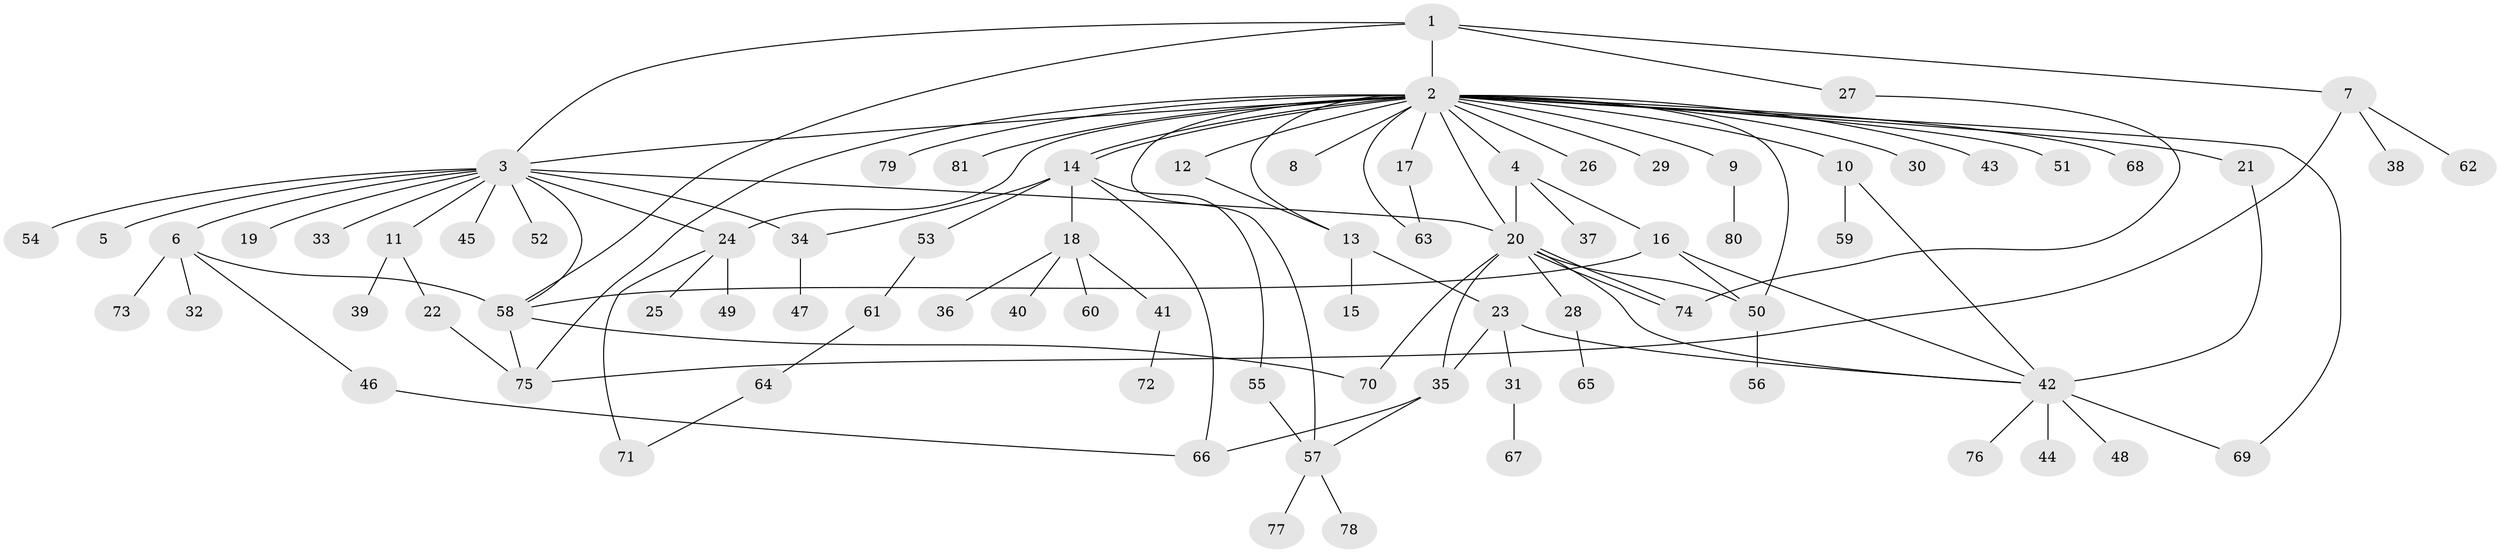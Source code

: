 // coarse degree distribution, {12: 0.03125, 18: 0.03125, 4: 0.0625, 3: 0.15625, 2: 0.125, 1: 0.53125, 5: 0.03125, 7: 0.03125}
// Generated by graph-tools (version 1.1) at 2025/18/03/04/25 18:18:10]
// undirected, 81 vertices, 110 edges
graph export_dot {
graph [start="1"]
  node [color=gray90,style=filled];
  1;
  2;
  3;
  4;
  5;
  6;
  7;
  8;
  9;
  10;
  11;
  12;
  13;
  14;
  15;
  16;
  17;
  18;
  19;
  20;
  21;
  22;
  23;
  24;
  25;
  26;
  27;
  28;
  29;
  30;
  31;
  32;
  33;
  34;
  35;
  36;
  37;
  38;
  39;
  40;
  41;
  42;
  43;
  44;
  45;
  46;
  47;
  48;
  49;
  50;
  51;
  52;
  53;
  54;
  55;
  56;
  57;
  58;
  59;
  60;
  61;
  62;
  63;
  64;
  65;
  66;
  67;
  68;
  69;
  70;
  71;
  72;
  73;
  74;
  75;
  76;
  77;
  78;
  79;
  80;
  81;
  1 -- 2;
  1 -- 3;
  1 -- 7;
  1 -- 27;
  1 -- 58;
  2 -- 3;
  2 -- 4;
  2 -- 8;
  2 -- 9;
  2 -- 10;
  2 -- 12;
  2 -- 13;
  2 -- 14;
  2 -- 14;
  2 -- 17;
  2 -- 20;
  2 -- 21;
  2 -- 24;
  2 -- 26;
  2 -- 29;
  2 -- 30;
  2 -- 43;
  2 -- 50;
  2 -- 51;
  2 -- 57;
  2 -- 63;
  2 -- 68;
  2 -- 69;
  2 -- 75;
  2 -- 79;
  2 -- 81;
  3 -- 5;
  3 -- 6;
  3 -- 11;
  3 -- 19;
  3 -- 20;
  3 -- 24;
  3 -- 33;
  3 -- 34;
  3 -- 45;
  3 -- 52;
  3 -- 54;
  3 -- 58;
  4 -- 16;
  4 -- 20;
  4 -- 37;
  6 -- 32;
  6 -- 46;
  6 -- 58;
  6 -- 73;
  7 -- 38;
  7 -- 62;
  7 -- 75;
  9 -- 80;
  10 -- 42;
  10 -- 59;
  11 -- 22;
  11 -- 39;
  12 -- 13;
  13 -- 15;
  13 -- 23;
  14 -- 18;
  14 -- 34;
  14 -- 53;
  14 -- 55;
  14 -- 66;
  16 -- 42;
  16 -- 50;
  16 -- 58;
  17 -- 63;
  18 -- 36;
  18 -- 40;
  18 -- 41;
  18 -- 60;
  20 -- 28;
  20 -- 35;
  20 -- 42;
  20 -- 50;
  20 -- 70;
  20 -- 74;
  20 -- 74;
  21 -- 42;
  22 -- 75;
  23 -- 31;
  23 -- 35;
  23 -- 42;
  24 -- 25;
  24 -- 49;
  24 -- 71;
  27 -- 74;
  28 -- 65;
  31 -- 67;
  34 -- 47;
  35 -- 57;
  35 -- 66;
  41 -- 72;
  42 -- 44;
  42 -- 48;
  42 -- 69;
  42 -- 76;
  46 -- 66;
  50 -- 56;
  53 -- 61;
  55 -- 57;
  57 -- 77;
  57 -- 78;
  58 -- 70;
  58 -- 75;
  61 -- 64;
  64 -- 71;
}
